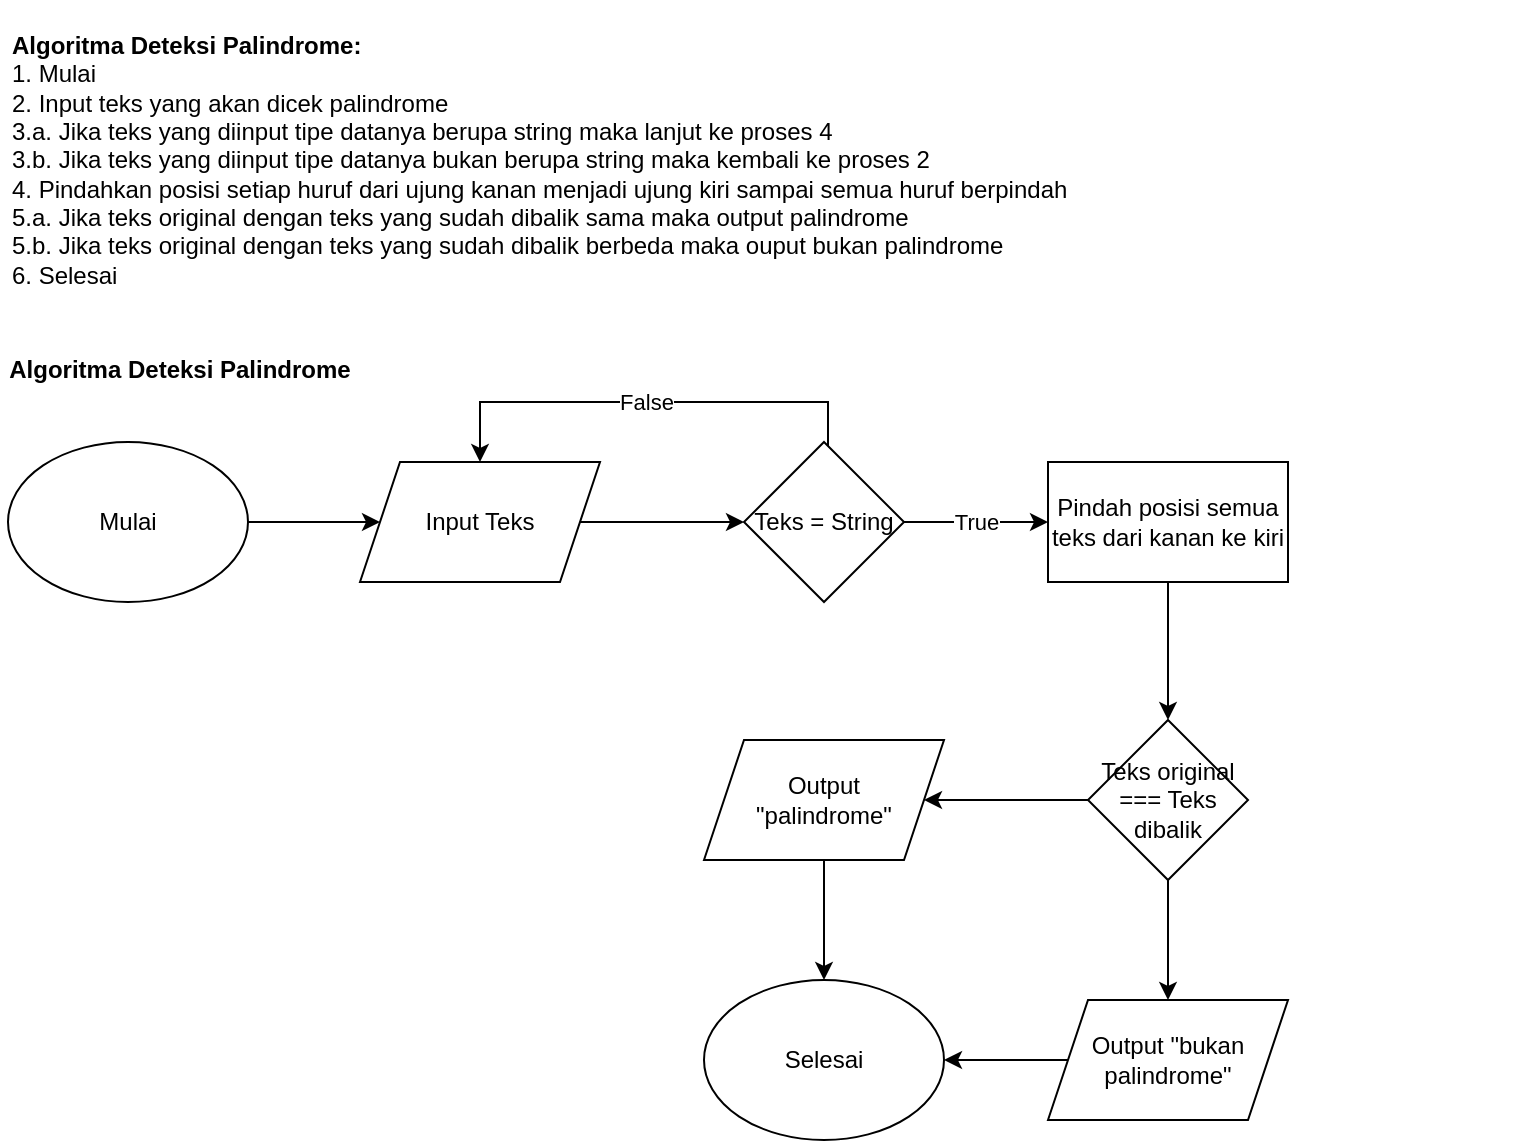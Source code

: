 <mxfile version="20.6.1" type="device"><diagram id="w_yr_YBIunXTnp7BYjF0" name="Page-1"><mxGraphModel dx="868" dy="450" grid="1" gridSize="10" guides="1" tooltips="1" connect="1" arrows="1" fold="1" page="1" pageScale="1" pageWidth="850" pageHeight="1100" math="0" shadow="0"><root><mxCell id="0"/><mxCell id="1" parent="0"/><mxCell id="UqKM0ZMYKG7j_d6S_eIK-2" value="&lt;div style=&quot;text-align: justify;&quot;&gt;&lt;b style=&quot;background-color: initial;&quot;&gt;Algoritma Deteksi Palindrome:&lt;/b&gt;&lt;/div&gt;&lt;span style=&quot;background-color: initial;&quot;&gt;&lt;div style=&quot;text-align: justify;&quot;&gt;&lt;span style=&quot;background-color: initial;&quot;&gt;1. Mulai&lt;/span&gt;&lt;/div&gt;&lt;div style=&quot;text-align: justify;&quot;&gt;&lt;span style=&quot;background-color: initial;&quot;&gt;2. Input teks yang akan dicek palindrome&lt;/span&gt;&lt;/div&gt;&lt;div style=&quot;text-align: justify;&quot;&gt;&lt;span style=&quot;background-color: initial;&quot;&gt;3.a. Jika teks yang diinput tipe datanya berupa string maka lanjut ke proses 4&lt;/span&gt;&lt;/div&gt;&lt;div style=&quot;text-align: justify;&quot;&gt;&lt;span style=&quot;background-color: initial;&quot;&gt;3.b. Jika teks yang diinput tipe datanya bukan berupa string maka kembali ke proses 2&lt;/span&gt;&lt;/div&gt;&lt;div style=&quot;text-align: justify;&quot;&gt;&lt;span style=&quot;background-color: initial;&quot;&gt;4. Pindahkan posisi setiap huruf dari ujung kanan menjadi ujung kiri sampai semua huruf berpindah&lt;/span&gt;&lt;/div&gt;&lt;/span&gt;&lt;div style=&quot;text-align: justify;&quot;&gt;&lt;span style=&quot;background-color: initial;&quot;&gt;5.a. Jika teks original dengan teks yang sudah dibalik sama maka output palindrome&lt;/span&gt;&lt;/div&gt;&lt;div style=&quot;text-align: justify;&quot;&gt;&lt;span style=&quot;background-color: initial;&quot;&gt;5.b. Jika teks original dengan teks yang sudah dibalik berbeda maka ouput bukan palindrome&lt;/span&gt;&lt;/div&gt;&lt;div style=&quot;text-align: justify;&quot;&gt;&lt;span style=&quot;background-color: initial;&quot;&gt;6. Selesai&lt;/span&gt;&lt;/div&gt;" style="text;html=1;strokeColor=none;fillColor=none;align=left;verticalAlign=middle;whiteSpace=wrap;rounded=0;" parent="1" vertex="1"><mxGeometry x="40" y="40" width="760" height="160" as="geometry"/></mxCell><mxCell id="UqKM0ZMYKG7j_d6S_eIK-4" value="&lt;b&gt;Algoritma Deteksi Palindrome&lt;/b&gt;" style="text;html=1;strokeColor=none;fillColor=none;align=center;verticalAlign=middle;whiteSpace=wrap;rounded=0;" parent="1" vertex="1"><mxGeometry x="36" y="210" width="180" height="30" as="geometry"/></mxCell><mxCell id="UqKM0ZMYKG7j_d6S_eIK-7" style="edgeStyle=orthogonalEdgeStyle;rounded=0;orthogonalLoop=1;jettySize=auto;html=1;entryX=0;entryY=0.5;entryDx=0;entryDy=0;" parent="1" source="UqKM0ZMYKG7j_d6S_eIK-5" target="UqKM0ZMYKG7j_d6S_eIK-6" edge="1"><mxGeometry relative="1" as="geometry"/></mxCell><mxCell id="UqKM0ZMYKG7j_d6S_eIK-5" value="Mulai" style="ellipse;whiteSpace=wrap;html=1;" parent="1" vertex="1"><mxGeometry x="40" y="261" width="120" height="80" as="geometry"/></mxCell><mxCell id="UqKM0ZMYKG7j_d6S_eIK-9" value="" style="edgeStyle=orthogonalEdgeStyle;rounded=0;orthogonalLoop=1;jettySize=auto;html=1;" parent="1" source="UqKM0ZMYKG7j_d6S_eIK-6" target="UqKM0ZMYKG7j_d6S_eIK-8" edge="1"><mxGeometry relative="1" as="geometry"/></mxCell><mxCell id="UqKM0ZMYKG7j_d6S_eIK-6" value="Input Teks" style="shape=parallelogram;perimeter=parallelogramPerimeter;whiteSpace=wrap;html=1;fixedSize=1;" parent="1" vertex="1"><mxGeometry x="216" y="271" width="120" height="60" as="geometry"/></mxCell><mxCell id="UqKM0ZMYKG7j_d6S_eIK-10" value="False" style="edgeStyle=orthogonalEdgeStyle;rounded=0;orthogonalLoop=1;jettySize=auto;html=1;entryX=0.5;entryY=0;entryDx=0;entryDy=0;" parent="1" source="UqKM0ZMYKG7j_d6S_eIK-8" target="UqKM0ZMYKG7j_d6S_eIK-6" edge="1"><mxGeometry relative="1" as="geometry"><Array as="points"><mxPoint x="450" y="241"/><mxPoint x="276" y="241"/></Array></mxGeometry></mxCell><mxCell id="UqKM0ZMYKG7j_d6S_eIK-12" value="True" style="edgeStyle=orthogonalEdgeStyle;rounded=0;orthogonalLoop=1;jettySize=auto;html=1;" parent="1" source="UqKM0ZMYKG7j_d6S_eIK-8" target="UqKM0ZMYKG7j_d6S_eIK-11" edge="1"><mxGeometry relative="1" as="geometry"/></mxCell><mxCell id="UqKM0ZMYKG7j_d6S_eIK-8" value="Teks = String" style="rhombus;whiteSpace=wrap;html=1;" parent="1" vertex="1"><mxGeometry x="408" y="261" width="80" height="80" as="geometry"/></mxCell><mxCell id="UqKM0ZMYKG7j_d6S_eIK-14" value="" style="edgeStyle=orthogonalEdgeStyle;rounded=0;orthogonalLoop=1;jettySize=auto;html=1;" parent="1" source="UqKM0ZMYKG7j_d6S_eIK-11" target="UqKM0ZMYKG7j_d6S_eIK-13" edge="1"><mxGeometry relative="1" as="geometry"/></mxCell><mxCell id="UqKM0ZMYKG7j_d6S_eIK-11" value="Pindah posisi semua teks dari kanan ke kiri" style="rounded=0;whiteSpace=wrap;html=1;" parent="1" vertex="1"><mxGeometry x="560" y="271" width="120" height="60" as="geometry"/></mxCell><mxCell id="UqKM0ZMYKG7j_d6S_eIK-17" value="" style="edgeStyle=orthogonalEdgeStyle;rounded=0;orthogonalLoop=1;jettySize=auto;html=1;" parent="1" source="UqKM0ZMYKG7j_d6S_eIK-13" target="UqKM0ZMYKG7j_d6S_eIK-16" edge="1"><mxGeometry relative="1" as="geometry"/></mxCell><mxCell id="UqKM0ZMYKG7j_d6S_eIK-18" value="" style="edgeStyle=orthogonalEdgeStyle;rounded=0;orthogonalLoop=1;jettySize=auto;html=1;" parent="1" source="UqKM0ZMYKG7j_d6S_eIK-13" target="UqKM0ZMYKG7j_d6S_eIK-15" edge="1"><mxGeometry relative="1" as="geometry"/></mxCell><mxCell id="UqKM0ZMYKG7j_d6S_eIK-13" value="Teks original === Teks dibalik" style="rhombus;whiteSpace=wrap;html=1;" parent="1" vertex="1"><mxGeometry x="580" y="400" width="80" height="80" as="geometry"/></mxCell><mxCell id="UqKM0ZMYKG7j_d6S_eIK-21" value="" style="edgeStyle=orthogonalEdgeStyle;rounded=0;orthogonalLoop=1;jettySize=auto;html=1;" parent="1" source="UqKM0ZMYKG7j_d6S_eIK-15" target="UqKM0ZMYKG7j_d6S_eIK-19" edge="1"><mxGeometry relative="1" as="geometry"/></mxCell><mxCell id="UqKM0ZMYKG7j_d6S_eIK-15" value="Output &quot;bukan palindrome&quot;" style="shape=parallelogram;perimeter=parallelogramPerimeter;whiteSpace=wrap;html=1;fixedSize=1;" parent="1" vertex="1"><mxGeometry x="560" y="540" width="120" height="60" as="geometry"/></mxCell><mxCell id="UqKM0ZMYKG7j_d6S_eIK-20" value="" style="edgeStyle=orthogonalEdgeStyle;rounded=0;orthogonalLoop=1;jettySize=auto;html=1;" parent="1" source="UqKM0ZMYKG7j_d6S_eIK-16" target="UqKM0ZMYKG7j_d6S_eIK-19" edge="1"><mxGeometry relative="1" as="geometry"/></mxCell><mxCell id="UqKM0ZMYKG7j_d6S_eIK-16" value="Output &lt;br&gt;&quot;palindrome&quot;" style="shape=parallelogram;perimeter=parallelogramPerimeter;whiteSpace=wrap;html=1;fixedSize=1;" parent="1" vertex="1"><mxGeometry x="388" y="410" width="120" height="60" as="geometry"/></mxCell><mxCell id="UqKM0ZMYKG7j_d6S_eIK-19" value="Selesai" style="ellipse;whiteSpace=wrap;html=1;" parent="1" vertex="1"><mxGeometry x="388" y="530" width="120" height="80" as="geometry"/></mxCell></root></mxGraphModel></diagram></mxfile>